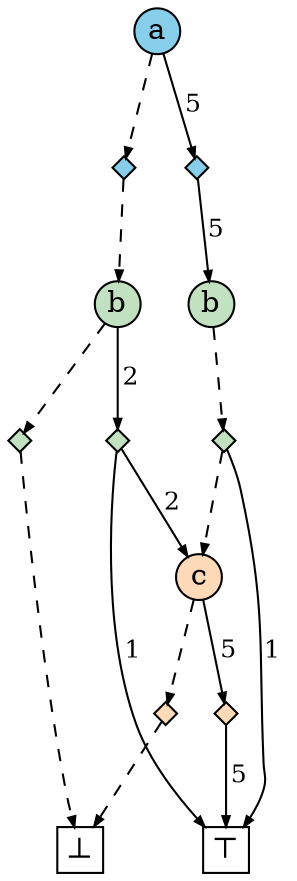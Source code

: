 
    digraph G {
       n21 [label="a", shape=circle, width=0.3, fixedsize=true, style=filled, fillcolor="skyblue"]
   n22 [label="", shape=diamond, width=0.15, height=0.15, style=filled, fillcolor="skyblue"]
   n21 -> n22 [arrowhead=normal, label=" 5 ", labelangle=-30, fontsize=12, arrowsize=0.5, color="#555", fontcolor="black"]
   n22 -> n23 [arrowhead=normal, label=" 5 ", labelangle=-30, fontsize=12, arrowsize=0.5, color="#555", fontcolor="black"]
   n23 [label="b", shape=circle, width=0.3, fixedsize=true, style=filled, fillcolor="#C1E1C1"]
   n24 [label="", shape=diamond, width=0.15, height=0.15, style=filled, fillcolor="#C1E1C1"]
   n23 -> n24 [arrowhead=normal, arrowsize=0.5, style=dashed, color="#555"]
   n24 -> n25 [arrowhead=normal, label=" 1 ", labelangle=-30, fontsize=12, arrowsize=0.5, color="#555", fontcolor="black"]
   n25 [label="⊤", shape=box, width=0.3, height=0.3, fixedsize=true]
   n24 -> n26 [arrowhead=normal, arrowsize=0.5, style=dashed, color="#555"]
   n26 [label="c", shape=circle, width=0.3, fixedsize=true, style=filled, fillcolor="peachpuff"]
   n27 [label="", shape=diamond, width=0.15, height=0.15, style=filled, fillcolor="peachpuff"]
   n26 -> n27 [arrowhead=normal, label=" 5 ", labelangle=-30, fontsize=12, arrowsize=0.5, color="#555", fontcolor="black"]
   n27 -> n25 [arrowhead=normal, label=" 5 ", labelangle=-30, fontsize=12, arrowsize=0.5, color="#555", fontcolor="black"]
   n28 [label="", shape=diamond, width=0.15, height=0.15, style=filled, fillcolor="peachpuff"]
   n26 -> n28 [arrowhead=normal, arrowsize=0.5, style=dashed, color="#555"]
   n28 -> n29 [arrowhead=normal, arrowsize=0.5, style=dashed, color="#555"]
   n29 [label="⊥", shape=box, width=0.3, height=0.3, fixedsize=true]
   n30 [label="", shape=diamond, width=0.15, height=0.15, style=filled, fillcolor="skyblue"]
   n21 -> n30 [arrowhead=normal, arrowsize=0.5, style=dashed, color="#555"]
   n30 -> n31 [arrowhead=normal, arrowsize=0.5, style=dashed, color="#555"]
   n31 [label="b", shape=circle, width=0.3, fixedsize=true, style=filled, fillcolor="#C1E1C1"]
   n32 [label="", shape=diamond, width=0.15, height=0.15, style=filled, fillcolor="#C1E1C1"]
   n31 -> n32 [arrowhead=normal, label=" 2 ", labelangle=-30, fontsize=12, arrowsize=0.5, color="#555", fontcolor="black"]
   n32 -> n25 [arrowhead=normal, label=" 1 ", labelangle=-30, fontsize=12, arrowsize=0.5, color="#555", fontcolor="black"]
   n32 -> n26 [arrowhead=normal, label=" 2 ", labelangle=-30, fontsize=12, arrowsize=0.5, color="#555", fontcolor="black"]
   n33 [label="", shape=diamond, width=0.15, height=0.15, style=filled, fillcolor="#C1E1C1"]
   n31 -> n33 [arrowhead=normal, arrowsize=0.5, style=dashed, color="#555"]
   n33 -> n29 [arrowhead=normal, arrowsize=0.5, style=dashed, color="#555"]
   {rank=same; n27; n28}
   {rank=same; n24; n32; n33}
   {rank=same; n21}
   {rank=same; n22; n30}
   {rank=same; n23; n31}
   {rank=same; n26}

    }